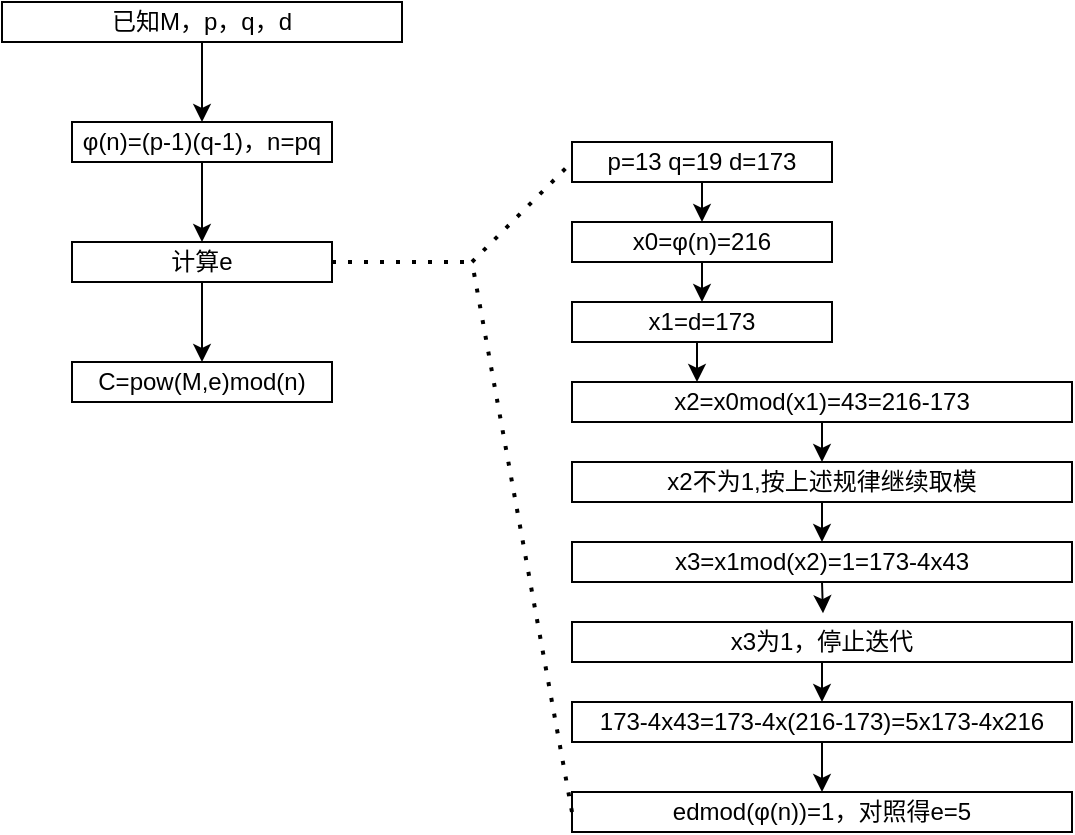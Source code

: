 <mxfile version="25.0.3">
  <diagram name="第 1 页" id="_NFeJPnXIHTTNLeFSc-N">
    <mxGraphModel dx="741" dy="450" grid="1" gridSize="10" guides="1" tooltips="1" connect="1" arrows="1" fold="1" page="1" pageScale="1" pageWidth="827" pageHeight="1169" math="0" shadow="0">
      <root>
        <mxCell id="0" />
        <mxCell id="1" parent="0" />
        <mxCell id="7vSC1R2nWwlc2iJXXi78-5" style="edgeStyle=orthogonalEdgeStyle;rounded=0;orthogonalLoop=1;jettySize=auto;html=1;exitX=0.5;exitY=1;exitDx=0;exitDy=0;entryX=0.5;entryY=0;entryDx=0;entryDy=0;" edge="1" parent="1" source="7vSC1R2nWwlc2iJXXi78-1" target="7vSC1R2nWwlc2iJXXi78-2">
          <mxGeometry relative="1" as="geometry" />
        </mxCell>
        <mxCell id="7vSC1R2nWwlc2iJXXi78-1" value="已知M，p，q，d" style="rounded=0;whiteSpace=wrap;html=1;" vertex="1" parent="1">
          <mxGeometry x="325" y="200" width="200" height="20" as="geometry" />
        </mxCell>
        <mxCell id="7vSC1R2nWwlc2iJXXi78-6" style="edgeStyle=orthogonalEdgeStyle;rounded=0;orthogonalLoop=1;jettySize=auto;html=1;exitX=0.5;exitY=1;exitDx=0;exitDy=0;entryX=0.5;entryY=0;entryDx=0;entryDy=0;" edge="1" parent="1" source="7vSC1R2nWwlc2iJXXi78-2" target="7vSC1R2nWwlc2iJXXi78-3">
          <mxGeometry relative="1" as="geometry" />
        </mxCell>
        <mxCell id="7vSC1R2nWwlc2iJXXi78-2" value="φ(n)=(p-1)(q-1)，n=pq" style="rounded=0;whiteSpace=wrap;html=1;" vertex="1" parent="1">
          <mxGeometry x="360" y="260" width="130" height="20" as="geometry" />
        </mxCell>
        <mxCell id="7vSC1R2nWwlc2iJXXi78-7" style="edgeStyle=orthogonalEdgeStyle;rounded=0;orthogonalLoop=1;jettySize=auto;html=1;exitX=0.5;exitY=1;exitDx=0;exitDy=0;entryX=0.5;entryY=0;entryDx=0;entryDy=0;" edge="1" parent="1" source="7vSC1R2nWwlc2iJXXi78-3" target="7vSC1R2nWwlc2iJXXi78-4">
          <mxGeometry relative="1" as="geometry" />
        </mxCell>
        <mxCell id="7vSC1R2nWwlc2iJXXi78-3" value="计算e" style="rounded=0;whiteSpace=wrap;html=1;" vertex="1" parent="1">
          <mxGeometry x="360" y="320" width="130" height="20" as="geometry" />
        </mxCell>
        <mxCell id="7vSC1R2nWwlc2iJXXi78-4" value="C=pow(M,e)mod(n)" style="rounded=0;whiteSpace=wrap;html=1;" vertex="1" parent="1">
          <mxGeometry x="360" y="380" width="130" height="20" as="geometry" />
        </mxCell>
        <mxCell id="7vSC1R2nWwlc2iJXXi78-8" value="p=13 q=19 d=173" style="rounded=0;whiteSpace=wrap;html=1;" vertex="1" parent="1">
          <mxGeometry x="610" y="270" width="130" height="20" as="geometry" />
        </mxCell>
        <mxCell id="7vSC1R2nWwlc2iJXXi78-9" value="" style="endArrow=none;dashed=1;html=1;dashPattern=1 3;strokeWidth=2;rounded=0;" edge="1" parent="1">
          <mxGeometry width="50" height="50" relative="1" as="geometry">
            <mxPoint x="490" y="330" as="sourcePoint" />
            <mxPoint x="560" y="330" as="targetPoint" />
          </mxGeometry>
        </mxCell>
        <mxCell id="7vSC1R2nWwlc2iJXXi78-11" value="" style="endArrow=none;dashed=1;html=1;dashPattern=1 3;strokeWidth=2;rounded=0;entryX=0;entryY=0.5;entryDx=0;entryDy=0;" edge="1" parent="1" target="7vSC1R2nWwlc2iJXXi78-8">
          <mxGeometry width="50" height="50" relative="1" as="geometry">
            <mxPoint x="560" y="330" as="sourcePoint" />
            <mxPoint x="560" y="280" as="targetPoint" />
          </mxGeometry>
        </mxCell>
        <mxCell id="7vSC1R2nWwlc2iJXXi78-23" style="edgeStyle=orthogonalEdgeStyle;rounded=0;orthogonalLoop=1;jettySize=auto;html=1;exitX=0.5;exitY=1;exitDx=0;exitDy=0;entryX=0.5;entryY=0;entryDx=0;entryDy=0;" edge="1" parent="1" source="7vSC1R2nWwlc2iJXXi78-12" target="7vSC1R2nWwlc2iJXXi78-13">
          <mxGeometry relative="1" as="geometry" />
        </mxCell>
        <mxCell id="7vSC1R2nWwlc2iJXXi78-12" value="x0=φ(n)=216" style="rounded=0;whiteSpace=wrap;html=1;" vertex="1" parent="1">
          <mxGeometry x="610" y="310" width="130" height="20" as="geometry" />
        </mxCell>
        <mxCell id="7vSC1R2nWwlc2iJXXi78-25" style="edgeStyle=orthogonalEdgeStyle;rounded=0;orthogonalLoop=1;jettySize=auto;html=1;exitX=0.5;exitY=1;exitDx=0;exitDy=0;entryX=0.25;entryY=0;entryDx=0;entryDy=0;" edge="1" parent="1" source="7vSC1R2nWwlc2iJXXi78-13" target="7vSC1R2nWwlc2iJXXi78-14">
          <mxGeometry relative="1" as="geometry" />
        </mxCell>
        <mxCell id="7vSC1R2nWwlc2iJXXi78-13" value="x1=d=173" style="rounded=0;whiteSpace=wrap;html=1;" vertex="1" parent="1">
          <mxGeometry x="610" y="350" width="130" height="20" as="geometry" />
        </mxCell>
        <mxCell id="7vSC1R2nWwlc2iJXXi78-27" style="edgeStyle=orthogonalEdgeStyle;rounded=0;orthogonalLoop=1;jettySize=auto;html=1;exitX=0.5;exitY=1;exitDx=0;exitDy=0;entryX=0.5;entryY=0;entryDx=0;entryDy=0;" edge="1" parent="1" source="7vSC1R2nWwlc2iJXXi78-14" target="7vSC1R2nWwlc2iJXXi78-17">
          <mxGeometry relative="1" as="geometry" />
        </mxCell>
        <mxCell id="7vSC1R2nWwlc2iJXXi78-14" value="x2=x0mod(x1)=43=216-173" style="rounded=0;whiteSpace=wrap;html=1;" vertex="1" parent="1">
          <mxGeometry x="610" y="390" width="250" height="20" as="geometry" />
        </mxCell>
        <mxCell id="7vSC1R2nWwlc2iJXXi78-15" value="x3=x1mod(x2)=1=173-4x43" style="rounded=0;whiteSpace=wrap;html=1;" vertex="1" parent="1">
          <mxGeometry x="610" y="470" width="250" height="20" as="geometry" />
        </mxCell>
        <mxCell id="7vSC1R2nWwlc2iJXXi78-28" style="edgeStyle=orthogonalEdgeStyle;rounded=0;orthogonalLoop=1;jettySize=auto;html=1;exitX=0.5;exitY=1;exitDx=0;exitDy=0;entryX=0.5;entryY=0;entryDx=0;entryDy=0;" edge="1" parent="1" source="7vSC1R2nWwlc2iJXXi78-17" target="7vSC1R2nWwlc2iJXXi78-15">
          <mxGeometry relative="1" as="geometry" />
        </mxCell>
        <mxCell id="7vSC1R2nWwlc2iJXXi78-17" value="x2不为1,按上述规律继续取模" style="rounded=0;whiteSpace=wrap;html=1;" vertex="1" parent="1">
          <mxGeometry x="610" y="430" width="250" height="20" as="geometry" />
        </mxCell>
        <mxCell id="7vSC1R2nWwlc2iJXXi78-30" style="edgeStyle=orthogonalEdgeStyle;rounded=0;orthogonalLoop=1;jettySize=auto;html=1;exitX=0.5;exitY=1;exitDx=0;exitDy=0;entryX=0.5;entryY=0;entryDx=0;entryDy=0;" edge="1" parent="1" source="7vSC1R2nWwlc2iJXXi78-18" target="7vSC1R2nWwlc2iJXXi78-19">
          <mxGeometry relative="1" as="geometry" />
        </mxCell>
        <mxCell id="7vSC1R2nWwlc2iJXXi78-18" value="x3为1，停止迭代" style="rounded=0;whiteSpace=wrap;html=1;" vertex="1" parent="1">
          <mxGeometry x="610" y="510" width="250" height="20" as="geometry" />
        </mxCell>
        <mxCell id="7vSC1R2nWwlc2iJXXi78-31" style="edgeStyle=orthogonalEdgeStyle;rounded=0;orthogonalLoop=1;jettySize=auto;html=1;exitX=0.5;exitY=1;exitDx=0;exitDy=0;entryX=0.5;entryY=0;entryDx=0;entryDy=0;" edge="1" parent="1" source="7vSC1R2nWwlc2iJXXi78-19" target="7vSC1R2nWwlc2iJXXi78-20">
          <mxGeometry relative="1" as="geometry" />
        </mxCell>
        <mxCell id="7vSC1R2nWwlc2iJXXi78-19" value="173-4x43=173-4x(216-173)=5x173-4x216" style="rounded=0;whiteSpace=wrap;html=1;" vertex="1" parent="1">
          <mxGeometry x="610" y="550" width="250" height="20" as="geometry" />
        </mxCell>
        <mxCell id="7vSC1R2nWwlc2iJXXi78-20" value="edmod(φ(n))=1，对照得e=5" style="rounded=0;whiteSpace=wrap;html=1;" vertex="1" parent="1">
          <mxGeometry x="610" y="595" width="250" height="20" as="geometry" />
        </mxCell>
        <mxCell id="7vSC1R2nWwlc2iJXXi78-22" style="edgeStyle=orthogonalEdgeStyle;rounded=0;orthogonalLoop=1;jettySize=auto;html=1;exitX=0.5;exitY=1;exitDx=0;exitDy=0;entryX=0.5;entryY=0;entryDx=0;entryDy=0;" edge="1" parent="1" source="7vSC1R2nWwlc2iJXXi78-8" target="7vSC1R2nWwlc2iJXXi78-12">
          <mxGeometry relative="1" as="geometry" />
        </mxCell>
        <mxCell id="7vSC1R2nWwlc2iJXXi78-29" style="edgeStyle=orthogonalEdgeStyle;rounded=0;orthogonalLoop=1;jettySize=auto;html=1;exitX=0.5;exitY=1;exitDx=0;exitDy=0;entryX=0.502;entryY=-0.22;entryDx=0;entryDy=0;entryPerimeter=0;" edge="1" parent="1" source="7vSC1R2nWwlc2iJXXi78-15" target="7vSC1R2nWwlc2iJXXi78-18">
          <mxGeometry relative="1" as="geometry" />
        </mxCell>
        <mxCell id="7vSC1R2nWwlc2iJXXi78-33" value="" style="endArrow=none;dashed=1;html=1;dashPattern=1 3;strokeWidth=2;rounded=0;exitX=0;exitY=0.5;exitDx=0;exitDy=0;" edge="1" parent="1" source="7vSC1R2nWwlc2iJXXi78-20">
          <mxGeometry width="50" height="50" relative="1" as="geometry">
            <mxPoint x="560" y="610.681" as="sourcePoint" />
            <mxPoint x="560" y="330" as="targetPoint" />
          </mxGeometry>
        </mxCell>
      </root>
    </mxGraphModel>
  </diagram>
</mxfile>

